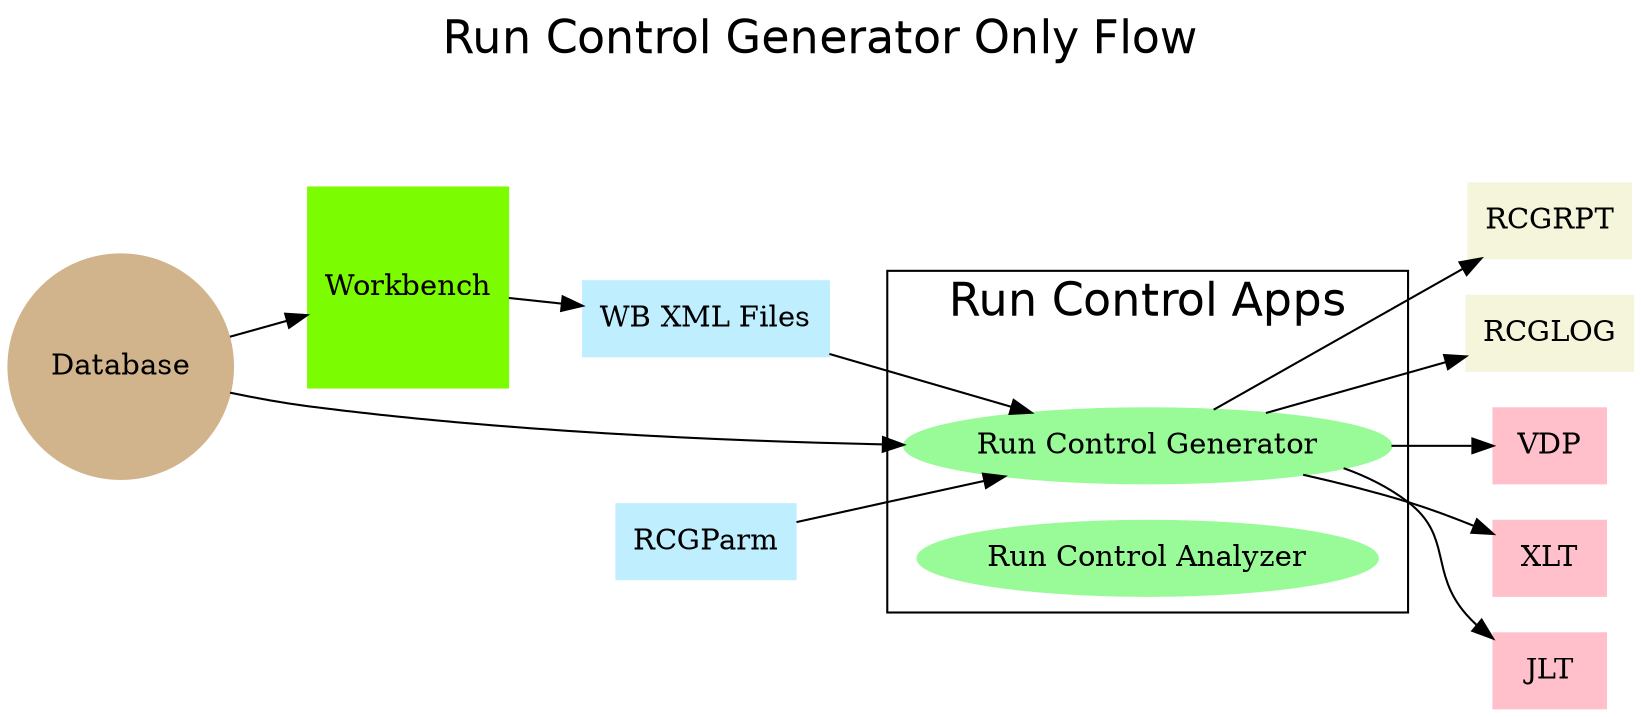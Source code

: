 digraph RunControlGeneratoFileFlowr {
rankdir=LR
//Nodes
graph [label="Run Control Generator Only Flow\n\n\n", labelloc=t, labeljust=center, fontname=Helvetica, fontsize=22];
labeljust=center;

// Files

WB[label="Workbench" shape=square style=filled color=lawngreen]
DB[label="Database" shape=circle style=filled color=tan]

subgraph cluster_rcapps {
    label = "Run Control Apps\n\n";
    node [shape = plaintext;];
    RCG[label="Run Control Generator" shape=oval style=filled color=PaleGreen]
    RCA[label="Run Control Analyzer" shape=oval style=filled color=PaleGreen]
}

RCP[label="RCGParm" shape=rect style=filled color=lightblue1]
WBX[label="WB XML Files" shape=rect style=filled color=lightblue1 ]
RPT[label="RCGRPT" shape=rect style=filled color=beige ]
LOG[label="RCGLOG" shape=rect style=filled color=beige ]
VDP[label="VDP" shape=rect style=filled color=pink ]
XLT[label="XLT" shape=rect style=filled color=pink ]
JLT[label="JLT" shape=rect style=filled color=pink ]




DB -> WB -> WBX
DB -> RCG
RCP -> RCG [lhead=cluster_rcapps ]
WBX -> RCG
RCG -> RPT
RCG -> LOG
RCG -> VDP [ltail=cluster_rcapps ]
RCG -> XLT [ltail=cluster_rcapps ]
RCG -> JLT [ltail=cluster_rcapps ]

}
